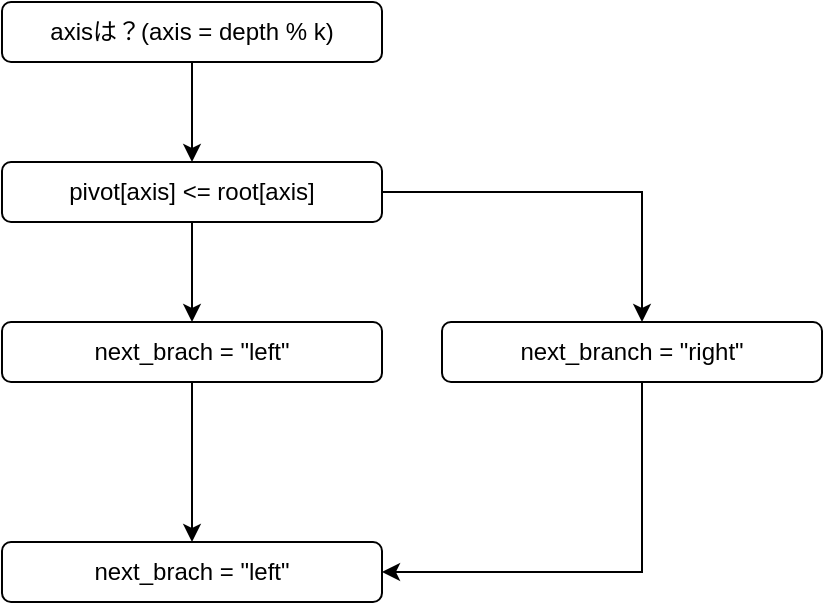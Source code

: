 <mxfile version="12.2.4"><diagram id="nGfkZohbdnxYtC38-ptB"><mxGraphModel dx="1360" dy="849" grid="1" gridSize="10" guides="1" tooltips="1" connect="1" arrows="1" fold="1" page="1" pageScale="1" pageWidth="827" pageHeight="1169" math="0" shadow="0"><root><mxCell id="0"/><mxCell id="1" parent="0"/><mxCell id="5" value="" style="edgeStyle=orthogonalEdgeStyle;rounded=0;orthogonalLoop=1;jettySize=auto;html=1;" edge="1" parent="1" source="2" target="4"><mxGeometry relative="1" as="geometry"/></mxCell><mxCell id="2" value="axisは？(axis = depth % k)" style="rounded=1;whiteSpace=wrap;html=1;" vertex="1" parent="1"><mxGeometry x="120" y="50" width="190" height="30" as="geometry"/></mxCell><mxCell id="7" value="" style="edgeStyle=orthogonalEdgeStyle;rounded=0;orthogonalLoop=1;jettySize=auto;html=1;" edge="1" parent="1" source="4" target="6"><mxGeometry relative="1" as="geometry"/></mxCell><mxCell id="9" value="" style="edgeStyle=orthogonalEdgeStyle;rounded=0;orthogonalLoop=1;jettySize=auto;html=1;" edge="1" parent="1" source="4"><mxGeometry relative="1" as="geometry"><mxPoint x="440" y="210" as="targetPoint"/><Array as="points"><mxPoint x="440" y="145"/></Array></mxGeometry></mxCell><mxCell id="4" value="pivot[axis] &amp;lt;= root[axis]" style="rounded=1;whiteSpace=wrap;html=1;" vertex="1" parent="1"><mxGeometry x="120" y="130" width="190" height="30" as="geometry"/></mxCell><mxCell id="12" value="" style="edgeStyle=orthogonalEdgeStyle;rounded=0;orthogonalLoop=1;jettySize=auto;html=1;" edge="1" parent="1" source="6" target="11"><mxGeometry relative="1" as="geometry"/></mxCell><mxCell id="6" value="next_brach = &quot;left&quot;" style="rounded=1;whiteSpace=wrap;html=1;" vertex="1" parent="1"><mxGeometry x="120" y="210" width="190" height="30" as="geometry"/></mxCell><mxCell id="11" value="next_brach = &quot;left&quot;" style="rounded=1;whiteSpace=wrap;html=1;" vertex="1" parent="1"><mxGeometry x="120" y="320" width="190" height="30" as="geometry"/></mxCell><mxCell id="15" value="" style="edgeStyle=orthogonalEdgeStyle;rounded=0;orthogonalLoop=1;jettySize=auto;html=1;entryX=1;entryY=0.5;entryDx=0;entryDy=0;" edge="1" parent="1" source="10" target="11"><mxGeometry relative="1" as="geometry"><mxPoint x="435" y="320" as="targetPoint"/><Array as="points"><mxPoint x="440" y="335"/></Array></mxGeometry></mxCell><mxCell id="10" value="next_branch = &quot;right&quot;" style="rounded=1;whiteSpace=wrap;html=1;" vertex="1" parent="1"><mxGeometry x="340" y="210" width="190" height="30" as="geometry"/></mxCell></root></mxGraphModel></diagram></mxfile>